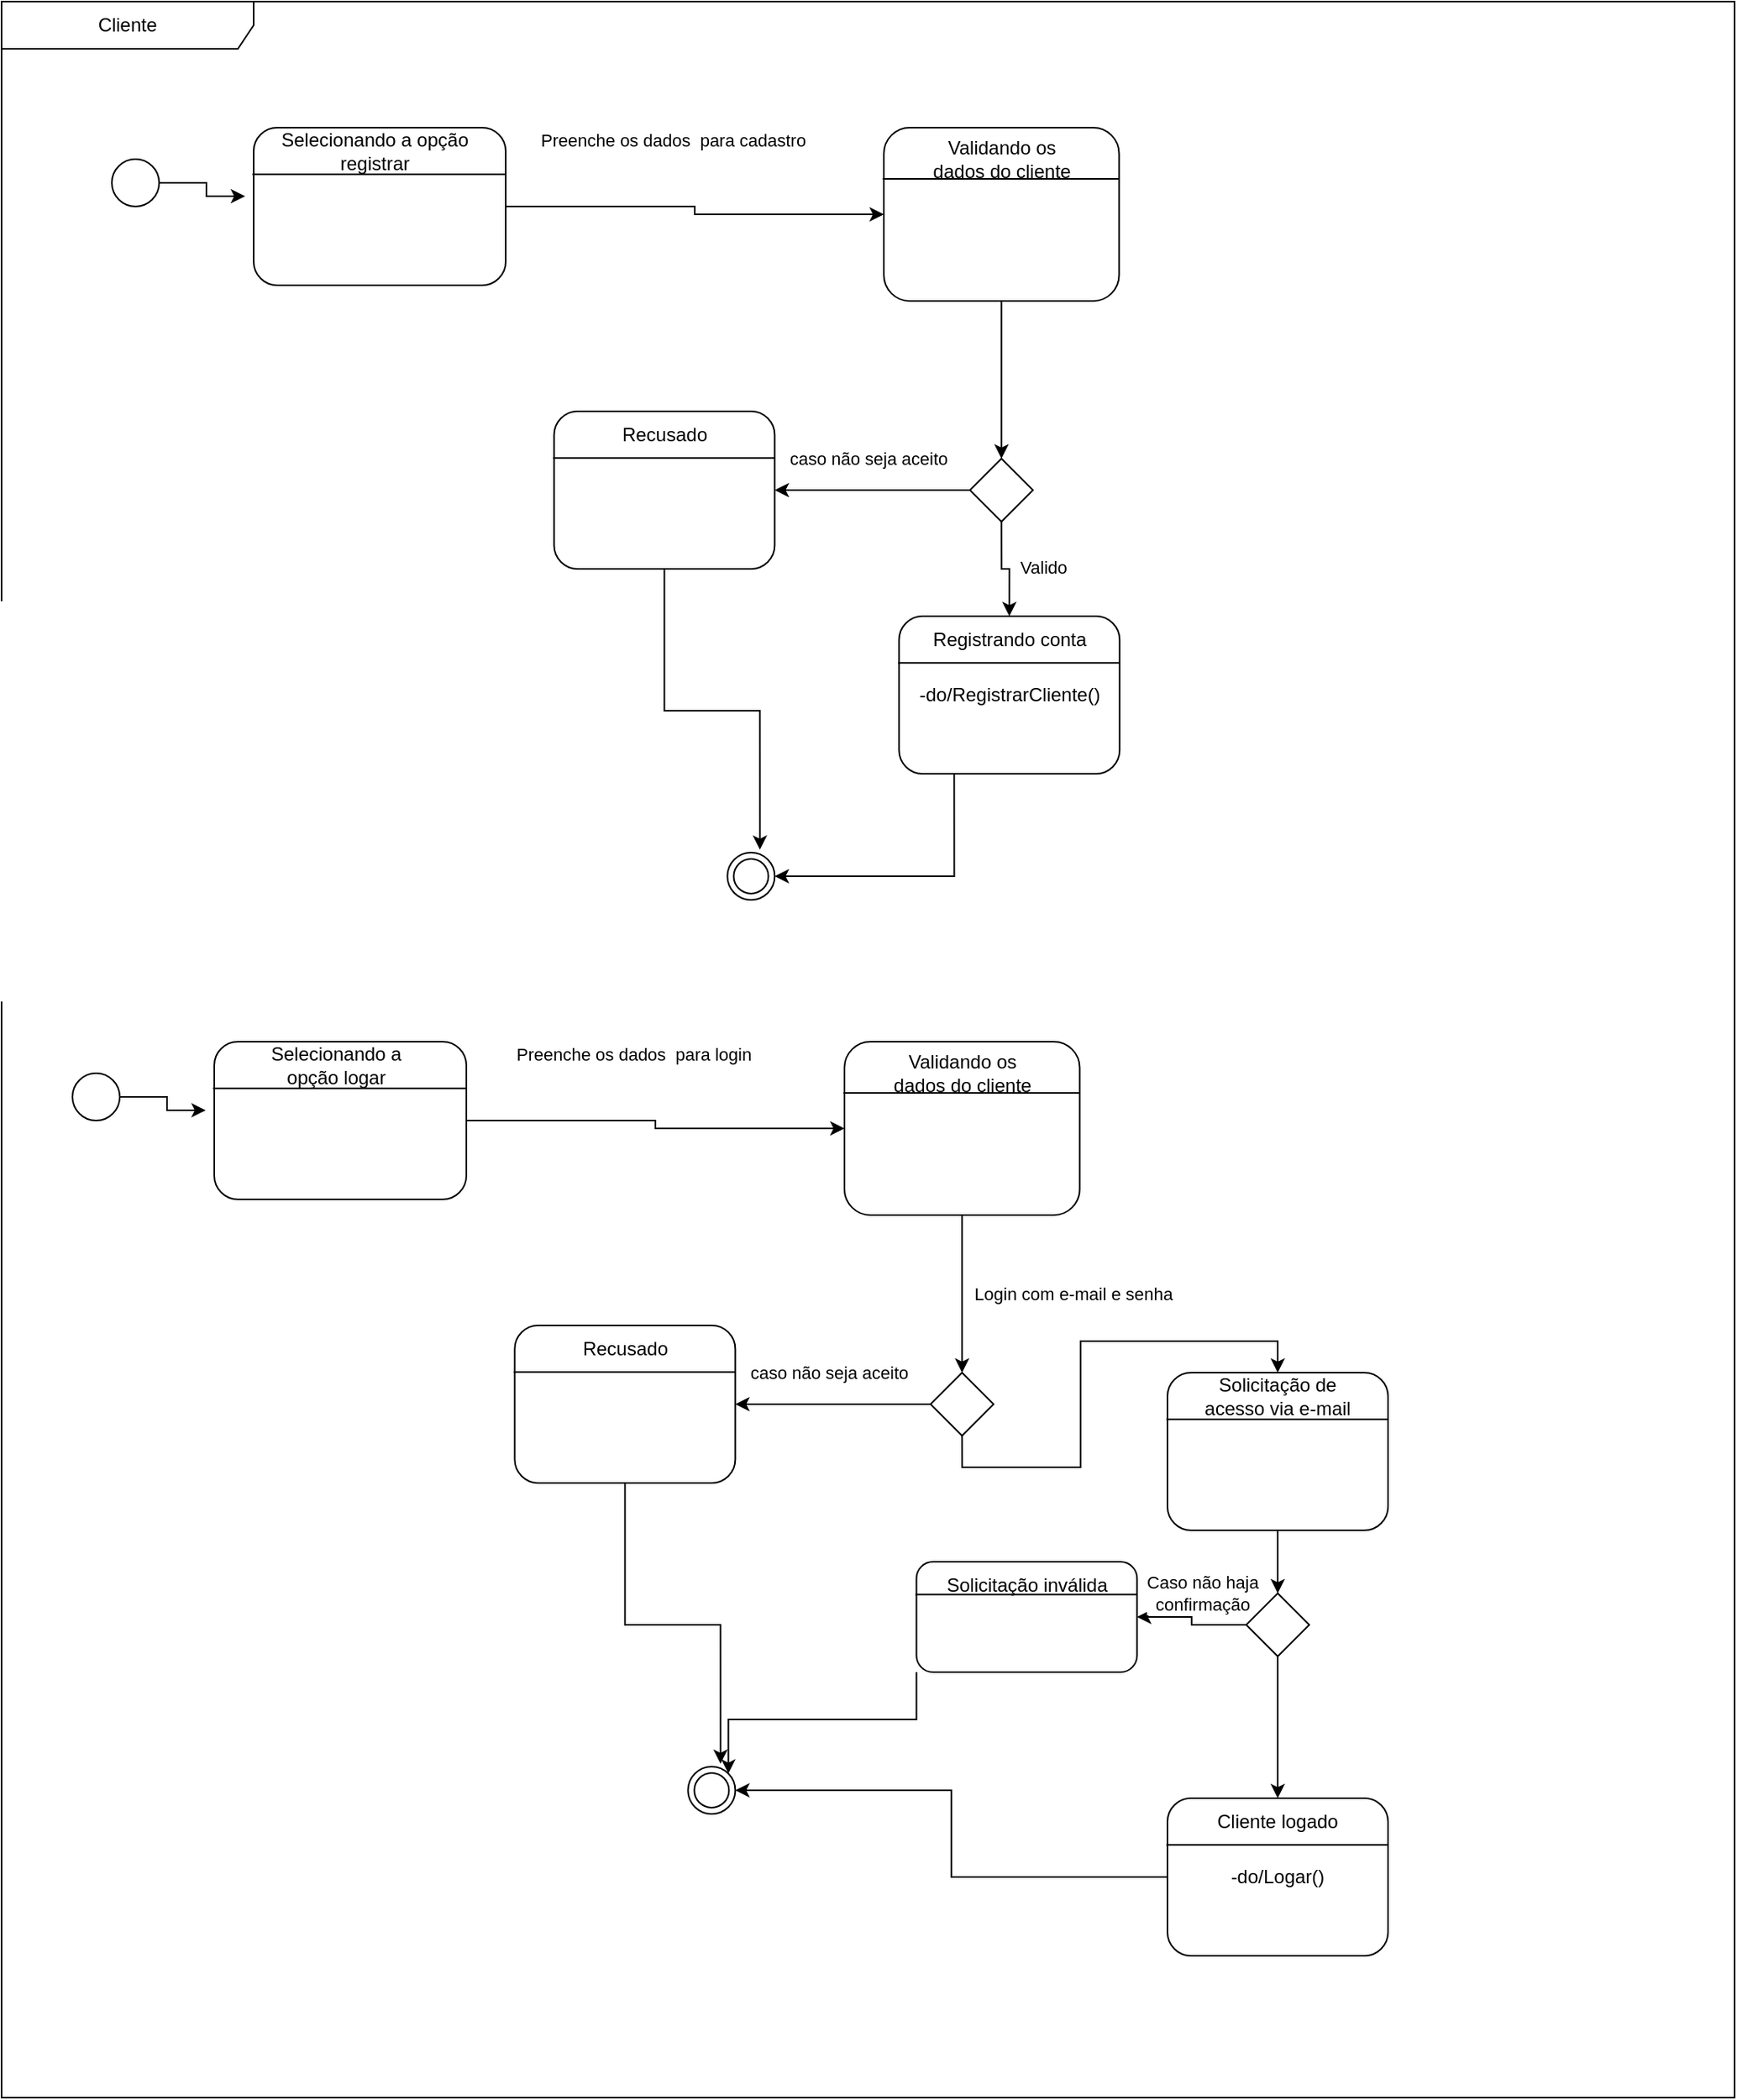 <mxfile version="21.6.8" type="device">
  <diagram name="Página-1" id="TsjH73bjmUuAHsKGguwx">
    <mxGraphModel dx="2620" dy="2147" grid="1" gridSize="10" guides="1" tooltips="1" connect="1" arrows="1" fold="1" page="1" pageScale="1" pageWidth="827" pageHeight="1169" math="0" shadow="0">
      <root>
        <mxCell id="0" />
        <mxCell id="1" parent="0" />
        <mxCell id="50nzggHdHZp199gyNVKQ-11" value="Cliente" style="shape=umlFrame;whiteSpace=wrap;html=1;pointerEvents=0;recursiveResize=0;container=1;collapsible=0;width=160;" vertex="1" parent="1">
          <mxGeometry x="-110" y="-160" width="1100" height="1330" as="geometry" />
        </mxCell>
        <mxCell id="50nzggHdHZp199gyNVKQ-1" value="" style="ellipse;html=1;" vertex="1" parent="50nzggHdHZp199gyNVKQ-11">
          <mxGeometry x="70" y="100" width="30" height="30" as="geometry" />
        </mxCell>
        <mxCell id="50nzggHdHZp199gyNVKQ-16" value="Preenche os dados&amp;nbsp; para cadastro" style="edgeStyle=orthogonalEdgeStyle;rounded=0;orthogonalLoop=1;jettySize=auto;html=1;exitX=1;exitY=0.5;exitDx=0;exitDy=0;entryX=0;entryY=0.5;entryDx=0;entryDy=0;" edge="1" parent="50nzggHdHZp199gyNVKQ-11" source="50nzggHdHZp199gyNVKQ-6" target="50nzggHdHZp199gyNVKQ-14">
          <mxGeometry x="-0.04" y="22" relative="1" as="geometry">
            <mxPoint x="-12" y="-20" as="offset" />
          </mxGeometry>
        </mxCell>
        <mxCell id="50nzggHdHZp199gyNVKQ-6" value="" style="rounded=1;whiteSpace=wrap;html=1;" vertex="1" parent="50nzggHdHZp199gyNVKQ-11">
          <mxGeometry x="160" y="80" width="160" height="100" as="geometry" />
        </mxCell>
        <mxCell id="50nzggHdHZp199gyNVKQ-8" style="edgeStyle=orthogonalEdgeStyle;rounded=0;orthogonalLoop=1;jettySize=auto;html=1;exitX=1;exitY=0.5;exitDx=0;exitDy=0;entryX=-0.034;entryY=0.435;entryDx=0;entryDy=0;entryPerimeter=0;" edge="1" parent="50nzggHdHZp199gyNVKQ-11" source="50nzggHdHZp199gyNVKQ-1" target="50nzggHdHZp199gyNVKQ-6">
          <mxGeometry relative="1" as="geometry" />
        </mxCell>
        <mxCell id="50nzggHdHZp199gyNVKQ-7" value="" style="endArrow=none;html=1;rounded=0;entryX=1;entryY=0.296;entryDx=0;entryDy=0;entryPerimeter=0;exitX=-0.005;exitY=0.296;exitDx=0;exitDy=0;exitPerimeter=0;" edge="1" parent="50nzggHdHZp199gyNVKQ-11" source="50nzggHdHZp199gyNVKQ-6" target="50nzggHdHZp199gyNVKQ-6">
          <mxGeometry width="50" height="50" relative="1" as="geometry">
            <mxPoint x="466.35" y="-10" as="sourcePoint" />
            <mxPoint x="516.35" y="-60" as="targetPoint" />
          </mxGeometry>
        </mxCell>
        <mxCell id="50nzggHdHZp199gyNVKQ-2" value="" style="ellipse;html=1;shape=endState;" vertex="1" parent="50nzggHdHZp199gyNVKQ-11">
          <mxGeometry x="460.7" y="540" width="30" height="30" as="geometry" />
        </mxCell>
        <mxCell id="50nzggHdHZp199gyNVKQ-20" style="edgeStyle=orthogonalEdgeStyle;rounded=0;orthogonalLoop=1;jettySize=auto;html=1;exitX=0.5;exitY=1;exitDx=0;exitDy=0;" edge="1" parent="50nzggHdHZp199gyNVKQ-11" source="50nzggHdHZp199gyNVKQ-14" target="50nzggHdHZp199gyNVKQ-19">
          <mxGeometry relative="1" as="geometry" />
        </mxCell>
        <mxCell id="50nzggHdHZp199gyNVKQ-14" value="" style="rounded=1;whiteSpace=wrap;html=1;" vertex="1" parent="50nzggHdHZp199gyNVKQ-11">
          <mxGeometry x="560" y="80" width="149.3" height="110" as="geometry" />
        </mxCell>
        <mxCell id="50nzggHdHZp199gyNVKQ-15" value="" style="endArrow=none;html=1;rounded=0;entryX=1;entryY=0.296;entryDx=0;entryDy=0;entryPerimeter=0;exitX=-0.005;exitY=0.296;exitDx=0;exitDy=0;exitPerimeter=0;" edge="1" parent="50nzggHdHZp199gyNVKQ-11" source="50nzggHdHZp199gyNVKQ-14" target="50nzggHdHZp199gyNVKQ-14">
          <mxGeometry width="50" height="50" relative="1" as="geometry">
            <mxPoint x="705.7" y="-5" as="sourcePoint" />
            <mxPoint x="755.7" y="-55" as="targetPoint" />
          </mxGeometry>
        </mxCell>
        <mxCell id="50nzggHdHZp199gyNVKQ-17" value="Validando os dados do cliente" style="text;html=1;strokeColor=none;fillColor=none;align=center;verticalAlign=middle;whiteSpace=wrap;rounded=0;" vertex="1" parent="50nzggHdHZp199gyNVKQ-11">
          <mxGeometry x="584.65" y="85" width="100" height="30" as="geometry" />
        </mxCell>
        <mxCell id="50nzggHdHZp199gyNVKQ-27" value="Valido" style="edgeStyle=orthogonalEdgeStyle;rounded=0;orthogonalLoop=1;jettySize=auto;html=1;exitX=0.5;exitY=1;exitDx=0;exitDy=0;entryX=0.5;entryY=0;entryDx=0;entryDy=0;" edge="1" parent="50nzggHdHZp199gyNVKQ-11" source="50nzggHdHZp199gyNVKQ-19" target="50nzggHdHZp199gyNVKQ-23">
          <mxGeometry x="0.094" y="21" relative="1" as="geometry">
            <mxPoint y="-2" as="offset" />
          </mxGeometry>
        </mxCell>
        <mxCell id="50nzggHdHZp199gyNVKQ-32" value="caso não seja aceito" style="edgeStyle=orthogonalEdgeStyle;rounded=0;orthogonalLoop=1;jettySize=auto;html=1;exitX=0;exitY=0.5;exitDx=0;exitDy=0;" edge="1" parent="50nzggHdHZp199gyNVKQ-11" source="50nzggHdHZp199gyNVKQ-19" target="50nzggHdHZp199gyNVKQ-25">
          <mxGeometry x="0.043" y="-20" relative="1" as="geometry">
            <mxPoint as="offset" />
          </mxGeometry>
        </mxCell>
        <mxCell id="50nzggHdHZp199gyNVKQ-19" value="" style="rhombus;whiteSpace=wrap;html=1;" vertex="1" parent="50nzggHdHZp199gyNVKQ-11">
          <mxGeometry x="614.65" y="290" width="40" height="40" as="geometry" />
        </mxCell>
        <mxCell id="50nzggHdHZp199gyNVKQ-30" style="edgeStyle=orthogonalEdgeStyle;rounded=0;orthogonalLoop=1;jettySize=auto;html=1;exitX=0.25;exitY=1;exitDx=0;exitDy=0;entryX=1;entryY=0.5;entryDx=0;entryDy=0;" edge="1" parent="50nzggHdHZp199gyNVKQ-11" source="50nzggHdHZp199gyNVKQ-23" target="50nzggHdHZp199gyNVKQ-2">
          <mxGeometry relative="1" as="geometry" />
        </mxCell>
        <mxCell id="50nzggHdHZp199gyNVKQ-23" value="-do/RegistrarCliente()" style="rounded=1;whiteSpace=wrap;html=1;" vertex="1" parent="50nzggHdHZp199gyNVKQ-11">
          <mxGeometry x="569.65" y="390" width="140" height="100" as="geometry" />
        </mxCell>
        <mxCell id="50nzggHdHZp199gyNVKQ-24" value="" style="endArrow=none;html=1;rounded=0;entryX=1;entryY=0.296;entryDx=0;entryDy=0;entryPerimeter=0;exitX=-0.005;exitY=0.296;exitDx=0;exitDy=0;exitPerimeter=0;" edge="1" parent="50nzggHdHZp199gyNVKQ-11" source="50nzggHdHZp199gyNVKQ-23" target="50nzggHdHZp199gyNVKQ-23">
          <mxGeometry width="50" height="50" relative="1" as="geometry">
            <mxPoint x="865.7" y="285" as="sourcePoint" />
            <mxPoint x="915.7" y="235" as="targetPoint" />
          </mxGeometry>
        </mxCell>
        <mxCell id="50nzggHdHZp199gyNVKQ-31" style="edgeStyle=orthogonalEdgeStyle;rounded=0;orthogonalLoop=1;jettySize=auto;html=1;exitX=0.5;exitY=1;exitDx=0;exitDy=0;entryX=0.688;entryY=-0.061;entryDx=0;entryDy=0;entryPerimeter=0;" edge="1" parent="50nzggHdHZp199gyNVKQ-11" source="50nzggHdHZp199gyNVKQ-25" target="50nzggHdHZp199gyNVKQ-2">
          <mxGeometry relative="1" as="geometry" />
        </mxCell>
        <mxCell id="50nzggHdHZp199gyNVKQ-25" value="" style="rounded=1;whiteSpace=wrap;html=1;" vertex="1" parent="50nzggHdHZp199gyNVKQ-11">
          <mxGeometry x="350.7" y="260" width="140" height="100" as="geometry" />
        </mxCell>
        <mxCell id="50nzggHdHZp199gyNVKQ-26" value="" style="endArrow=none;html=1;rounded=0;entryX=1;entryY=0.296;entryDx=0;entryDy=0;entryPerimeter=0;exitX=-0.005;exitY=0.296;exitDx=0;exitDy=0;exitPerimeter=0;" edge="1" parent="50nzggHdHZp199gyNVKQ-11" source="50nzggHdHZp199gyNVKQ-25" target="50nzggHdHZp199gyNVKQ-25">
          <mxGeometry width="50" height="50" relative="1" as="geometry">
            <mxPoint x="635.7" y="170" as="sourcePoint" />
            <mxPoint x="685.7" y="120" as="targetPoint" />
          </mxGeometry>
        </mxCell>
        <mxCell id="50nzggHdHZp199gyNVKQ-28" value="Registrando conta" style="text;html=1;strokeColor=none;fillColor=none;align=center;verticalAlign=middle;whiteSpace=wrap;rounded=0;" vertex="1" parent="50nzggHdHZp199gyNVKQ-11">
          <mxGeometry x="584.65" y="390" width="110" height="30" as="geometry" />
        </mxCell>
        <mxCell id="50nzggHdHZp199gyNVKQ-33" value="Recusado" style="text;html=1;strokeColor=none;fillColor=none;align=center;verticalAlign=middle;whiteSpace=wrap;rounded=0;" vertex="1" parent="50nzggHdHZp199gyNVKQ-11">
          <mxGeometry x="390.7" y="260" width="60" height="30" as="geometry" />
        </mxCell>
        <mxCell id="50nzggHdHZp199gyNVKQ-35" value="" style="ellipse;html=1;" vertex="1" parent="50nzggHdHZp199gyNVKQ-11">
          <mxGeometry x="45" y="680" width="30" height="30" as="geometry" />
        </mxCell>
        <mxCell id="50nzggHdHZp199gyNVKQ-37" value="" style="rounded=1;whiteSpace=wrap;html=1;" vertex="1" parent="50nzggHdHZp199gyNVKQ-11">
          <mxGeometry x="135" y="660" width="160" height="100" as="geometry" />
        </mxCell>
        <mxCell id="50nzggHdHZp199gyNVKQ-38" style="edgeStyle=orthogonalEdgeStyle;rounded=0;orthogonalLoop=1;jettySize=auto;html=1;exitX=1;exitY=0.5;exitDx=0;exitDy=0;entryX=-0.034;entryY=0.435;entryDx=0;entryDy=0;entryPerimeter=0;" edge="1" parent="50nzggHdHZp199gyNVKQ-11" source="50nzggHdHZp199gyNVKQ-35" target="50nzggHdHZp199gyNVKQ-37">
          <mxGeometry relative="1" as="geometry" />
        </mxCell>
        <mxCell id="50nzggHdHZp199gyNVKQ-39" value="" style="endArrow=none;html=1;rounded=0;entryX=1;entryY=0.296;entryDx=0;entryDy=0;entryPerimeter=0;exitX=-0.005;exitY=0.296;exitDx=0;exitDy=0;exitPerimeter=0;" edge="1" parent="50nzggHdHZp199gyNVKQ-11" source="50nzggHdHZp199gyNVKQ-37" target="50nzggHdHZp199gyNVKQ-37">
          <mxGeometry width="50" height="50" relative="1" as="geometry">
            <mxPoint x="441.35" y="570" as="sourcePoint" />
            <mxPoint x="491.35" y="520" as="targetPoint" />
          </mxGeometry>
        </mxCell>
        <mxCell id="50nzggHdHZp199gyNVKQ-41" value="" style="ellipse;html=1;shape=endState;" vertex="1" parent="50nzggHdHZp199gyNVKQ-11">
          <mxGeometry x="435.7" y="1120" width="30" height="30" as="geometry" />
        </mxCell>
        <mxCell id="50nzggHdHZp199gyNVKQ-43" value="" style="rounded=1;whiteSpace=wrap;html=1;" vertex="1" parent="50nzggHdHZp199gyNVKQ-11">
          <mxGeometry x="535" y="660" width="149.3" height="110" as="geometry" />
        </mxCell>
        <mxCell id="50nzggHdHZp199gyNVKQ-36" value="Preenche os dados&amp;nbsp; para login" style="edgeStyle=orthogonalEdgeStyle;rounded=0;orthogonalLoop=1;jettySize=auto;html=1;exitX=1;exitY=0.5;exitDx=0;exitDy=0;entryX=0;entryY=0.5;entryDx=0;entryDy=0;" edge="1" parent="50nzggHdHZp199gyNVKQ-11" source="50nzggHdHZp199gyNVKQ-37" target="50nzggHdHZp199gyNVKQ-43">
          <mxGeometry x="-0.04" y="22" relative="1" as="geometry">
            <mxPoint x="-12" y="-20" as="offset" />
          </mxGeometry>
        </mxCell>
        <mxCell id="50nzggHdHZp199gyNVKQ-44" value="" style="endArrow=none;html=1;rounded=0;entryX=1;entryY=0.296;entryDx=0;entryDy=0;entryPerimeter=0;exitX=-0.005;exitY=0.296;exitDx=0;exitDy=0;exitPerimeter=0;" edge="1" parent="50nzggHdHZp199gyNVKQ-11" source="50nzggHdHZp199gyNVKQ-43" target="50nzggHdHZp199gyNVKQ-43">
          <mxGeometry width="50" height="50" relative="1" as="geometry">
            <mxPoint x="680.7" y="575" as="sourcePoint" />
            <mxPoint x="730.7" y="525" as="targetPoint" />
          </mxGeometry>
        </mxCell>
        <mxCell id="50nzggHdHZp199gyNVKQ-45" value="Validando os dados do cliente" style="text;html=1;strokeColor=none;fillColor=none;align=center;verticalAlign=middle;whiteSpace=wrap;rounded=0;" vertex="1" parent="50nzggHdHZp199gyNVKQ-11">
          <mxGeometry x="559.65" y="665" width="100" height="30" as="geometry" />
        </mxCell>
        <mxCell id="50nzggHdHZp199gyNVKQ-63" style="edgeStyle=orthogonalEdgeStyle;rounded=0;orthogonalLoop=1;jettySize=auto;html=1;exitX=0.5;exitY=1;exitDx=0;exitDy=0;entryX=0.5;entryY=0;entryDx=0;entryDy=0;" edge="1" parent="50nzggHdHZp199gyNVKQ-11" source="50nzggHdHZp199gyNVKQ-48" target="50nzggHdHZp199gyNVKQ-60">
          <mxGeometry relative="1" as="geometry" />
        </mxCell>
        <mxCell id="50nzggHdHZp199gyNVKQ-48" value="" style="rhombus;whiteSpace=wrap;html=1;" vertex="1" parent="50nzggHdHZp199gyNVKQ-11">
          <mxGeometry x="589.65" y="870" width="40" height="40" as="geometry" />
        </mxCell>
        <mxCell id="50nzggHdHZp199gyNVKQ-42" value="Login com e-mail e senha" style="edgeStyle=orthogonalEdgeStyle;rounded=0;orthogonalLoop=1;jettySize=auto;html=1;exitX=0.5;exitY=1;exitDx=0;exitDy=0;" edge="1" parent="50nzggHdHZp199gyNVKQ-11" source="50nzggHdHZp199gyNVKQ-43" target="50nzggHdHZp199gyNVKQ-48">
          <mxGeometry y="70" relative="1" as="geometry">
            <mxPoint as="offset" />
          </mxGeometry>
        </mxCell>
        <mxCell id="50nzggHdHZp199gyNVKQ-74" style="edgeStyle=orthogonalEdgeStyle;rounded=0;orthogonalLoop=1;jettySize=auto;html=1;exitX=0;exitY=0.5;exitDx=0;exitDy=0;entryX=1;entryY=0.5;entryDx=0;entryDy=0;" edge="1" parent="50nzggHdHZp199gyNVKQ-11" source="50nzggHdHZp199gyNVKQ-50" target="50nzggHdHZp199gyNVKQ-41">
          <mxGeometry relative="1" as="geometry" />
        </mxCell>
        <mxCell id="50nzggHdHZp199gyNVKQ-50" value="-do/Logar()" style="rounded=1;whiteSpace=wrap;html=1;" vertex="1" parent="50nzggHdHZp199gyNVKQ-11">
          <mxGeometry x="740" y="1140" width="140" height="100" as="geometry" />
        </mxCell>
        <mxCell id="50nzggHdHZp199gyNVKQ-51" value="" style="endArrow=none;html=1;rounded=0;entryX=1;entryY=0.296;entryDx=0;entryDy=0;entryPerimeter=0;exitX=-0.005;exitY=0.296;exitDx=0;exitDy=0;exitPerimeter=0;" edge="1" parent="50nzggHdHZp199gyNVKQ-11" source="50nzggHdHZp199gyNVKQ-50" target="50nzggHdHZp199gyNVKQ-50">
          <mxGeometry width="50" height="50" relative="1" as="geometry">
            <mxPoint x="830.7" y="1025" as="sourcePoint" />
            <mxPoint x="880.7" y="975" as="targetPoint" />
          </mxGeometry>
        </mxCell>
        <mxCell id="50nzggHdHZp199gyNVKQ-52" style="edgeStyle=orthogonalEdgeStyle;rounded=0;orthogonalLoop=1;jettySize=auto;html=1;exitX=0.5;exitY=1;exitDx=0;exitDy=0;entryX=0.688;entryY=-0.061;entryDx=0;entryDy=0;entryPerimeter=0;" edge="1" parent="50nzggHdHZp199gyNVKQ-11" source="50nzggHdHZp199gyNVKQ-53" target="50nzggHdHZp199gyNVKQ-41">
          <mxGeometry relative="1" as="geometry" />
        </mxCell>
        <mxCell id="50nzggHdHZp199gyNVKQ-53" value="" style="rounded=1;whiteSpace=wrap;html=1;" vertex="1" parent="50nzggHdHZp199gyNVKQ-11">
          <mxGeometry x="325.7" y="840" width="140" height="100" as="geometry" />
        </mxCell>
        <mxCell id="50nzggHdHZp199gyNVKQ-47" value="caso não seja aceito" style="edgeStyle=orthogonalEdgeStyle;rounded=0;orthogonalLoop=1;jettySize=auto;html=1;exitX=0;exitY=0.5;exitDx=0;exitDy=0;" edge="1" parent="50nzggHdHZp199gyNVKQ-11" source="50nzggHdHZp199gyNVKQ-48" target="50nzggHdHZp199gyNVKQ-53">
          <mxGeometry x="0.043" y="-20" relative="1" as="geometry">
            <mxPoint as="offset" />
          </mxGeometry>
        </mxCell>
        <mxCell id="50nzggHdHZp199gyNVKQ-54" value="" style="endArrow=none;html=1;rounded=0;entryX=1;entryY=0.296;entryDx=0;entryDy=0;entryPerimeter=0;exitX=-0.005;exitY=0.296;exitDx=0;exitDy=0;exitPerimeter=0;" edge="1" parent="50nzggHdHZp199gyNVKQ-11" source="50nzggHdHZp199gyNVKQ-53" target="50nzggHdHZp199gyNVKQ-53">
          <mxGeometry width="50" height="50" relative="1" as="geometry">
            <mxPoint x="610.7" y="750" as="sourcePoint" />
            <mxPoint x="660.7" y="700" as="targetPoint" />
          </mxGeometry>
        </mxCell>
        <mxCell id="50nzggHdHZp199gyNVKQ-55" value="Cliente logado" style="text;html=1;strokeColor=none;fillColor=none;align=center;verticalAlign=middle;whiteSpace=wrap;rounded=0;" vertex="1" parent="50nzggHdHZp199gyNVKQ-11">
          <mxGeometry x="755" y="1140" width="110" height="30" as="geometry" />
        </mxCell>
        <mxCell id="50nzggHdHZp199gyNVKQ-56" value="Recusado" style="text;html=1;strokeColor=none;fillColor=none;align=center;verticalAlign=middle;whiteSpace=wrap;rounded=0;" vertex="1" parent="50nzggHdHZp199gyNVKQ-11">
          <mxGeometry x="365.7" y="840" width="60" height="30" as="geometry" />
        </mxCell>
        <mxCell id="50nzggHdHZp199gyNVKQ-59" value="Selecionando a opção registrar" style="text;html=1;strokeColor=none;fillColor=none;align=center;verticalAlign=middle;whiteSpace=wrap;rounded=0;" vertex="1" parent="50nzggHdHZp199gyNVKQ-11">
          <mxGeometry x="152.5" y="80" width="167.5" height="30" as="geometry" />
        </mxCell>
        <mxCell id="50nzggHdHZp199gyNVKQ-57" value="Selecionando a opção logar" style="text;html=1;strokeColor=none;fillColor=none;align=center;verticalAlign=middle;whiteSpace=wrap;rounded=0;" vertex="1" parent="50nzggHdHZp199gyNVKQ-11">
          <mxGeometry x="160" y="660" width="105" height="30" as="geometry" />
        </mxCell>
        <mxCell id="50nzggHdHZp199gyNVKQ-66" style="edgeStyle=orthogonalEdgeStyle;rounded=0;orthogonalLoop=1;jettySize=auto;html=1;exitX=0.5;exitY=1;exitDx=0;exitDy=0;entryX=0.5;entryY=0;entryDx=0;entryDy=0;" edge="1" parent="50nzggHdHZp199gyNVKQ-11" source="50nzggHdHZp199gyNVKQ-60" target="50nzggHdHZp199gyNVKQ-65">
          <mxGeometry relative="1" as="geometry" />
        </mxCell>
        <mxCell id="50nzggHdHZp199gyNVKQ-60" value="" style="rounded=1;whiteSpace=wrap;html=1;" vertex="1" parent="50nzggHdHZp199gyNVKQ-11">
          <mxGeometry x="740" y="870" width="140" height="100" as="geometry" />
        </mxCell>
        <mxCell id="50nzggHdHZp199gyNVKQ-61" value="" style="endArrow=none;html=1;rounded=0;entryX=1;entryY=0.296;entryDx=0;entryDy=0;entryPerimeter=0;exitX=-0.005;exitY=0.296;exitDx=0;exitDy=0;exitPerimeter=0;" edge="1" parent="50nzggHdHZp199gyNVKQ-11" source="50nzggHdHZp199gyNVKQ-60" target="50nzggHdHZp199gyNVKQ-60">
          <mxGeometry width="50" height="50" relative="1" as="geometry">
            <mxPoint x="840.7" y="845" as="sourcePoint" />
            <mxPoint x="890.7" y="795" as="targetPoint" />
          </mxGeometry>
        </mxCell>
        <mxCell id="50nzggHdHZp199gyNVKQ-62" value="Solicitação de acesso via e-mail" style="text;html=1;strokeColor=none;fillColor=none;align=center;verticalAlign=middle;whiteSpace=wrap;rounded=0;" vertex="1" parent="50nzggHdHZp199gyNVKQ-11">
          <mxGeometry x="755" y="870" width="110" height="30" as="geometry" />
        </mxCell>
        <mxCell id="50nzggHdHZp199gyNVKQ-67" style="edgeStyle=orthogonalEdgeStyle;rounded=0;orthogonalLoop=1;jettySize=auto;html=1;exitX=0.5;exitY=1;exitDx=0;exitDy=0;" edge="1" parent="50nzggHdHZp199gyNVKQ-11" source="50nzggHdHZp199gyNVKQ-65" target="50nzggHdHZp199gyNVKQ-55">
          <mxGeometry relative="1" as="geometry" />
        </mxCell>
        <mxCell id="50nzggHdHZp199gyNVKQ-75" value="Caso não haja &lt;br&gt;confirmação" style="edgeStyle=orthogonalEdgeStyle;rounded=0;orthogonalLoop=1;jettySize=auto;html=1;exitX=0;exitY=0.5;exitDx=0;exitDy=0;" edge="1" parent="50nzggHdHZp199gyNVKQ-11" source="50nzggHdHZp199gyNVKQ-65" target="50nzggHdHZp199gyNVKQ-69">
          <mxGeometry x="-0.243" y="-20" relative="1" as="geometry">
            <mxPoint as="offset" />
          </mxGeometry>
        </mxCell>
        <mxCell id="50nzggHdHZp199gyNVKQ-65" value="" style="rhombus;whiteSpace=wrap;html=1;" vertex="1" parent="50nzggHdHZp199gyNVKQ-11">
          <mxGeometry x="790" y="1010" width="40" height="40" as="geometry" />
        </mxCell>
        <mxCell id="50nzggHdHZp199gyNVKQ-76" style="edgeStyle=orthogonalEdgeStyle;rounded=0;orthogonalLoop=1;jettySize=auto;html=1;exitX=0;exitY=1;exitDx=0;exitDy=0;entryX=1;entryY=0;entryDx=0;entryDy=0;" edge="1" parent="50nzggHdHZp199gyNVKQ-11" source="50nzggHdHZp199gyNVKQ-69" target="50nzggHdHZp199gyNVKQ-41">
          <mxGeometry relative="1" as="geometry" />
        </mxCell>
        <mxCell id="50nzggHdHZp199gyNVKQ-69" value="" style="rounded=1;whiteSpace=wrap;html=1;" vertex="1" parent="50nzggHdHZp199gyNVKQ-11">
          <mxGeometry x="580.7" y="990" width="140" height="70" as="geometry" />
        </mxCell>
        <mxCell id="50nzggHdHZp199gyNVKQ-70" value="" style="endArrow=none;html=1;rounded=0;entryX=1;entryY=0.296;entryDx=0;entryDy=0;entryPerimeter=0;exitX=-0.005;exitY=0.296;exitDx=0;exitDy=0;exitPerimeter=0;" edge="1" parent="50nzggHdHZp199gyNVKQ-11" source="50nzggHdHZp199gyNVKQ-69" target="50nzggHdHZp199gyNVKQ-69">
          <mxGeometry width="50" height="50" relative="1" as="geometry">
            <mxPoint x="671.4" y="875" as="sourcePoint" />
            <mxPoint x="721.4" y="825" as="targetPoint" />
          </mxGeometry>
        </mxCell>
        <mxCell id="50nzggHdHZp199gyNVKQ-71" value="Solicitação inválida" style="text;html=1;strokeColor=none;fillColor=none;align=center;verticalAlign=middle;whiteSpace=wrap;rounded=0;" vertex="1" parent="50nzggHdHZp199gyNVKQ-11">
          <mxGeometry x="595.7" y="990" width="110" height="30" as="geometry" />
        </mxCell>
      </root>
    </mxGraphModel>
  </diagram>
</mxfile>
